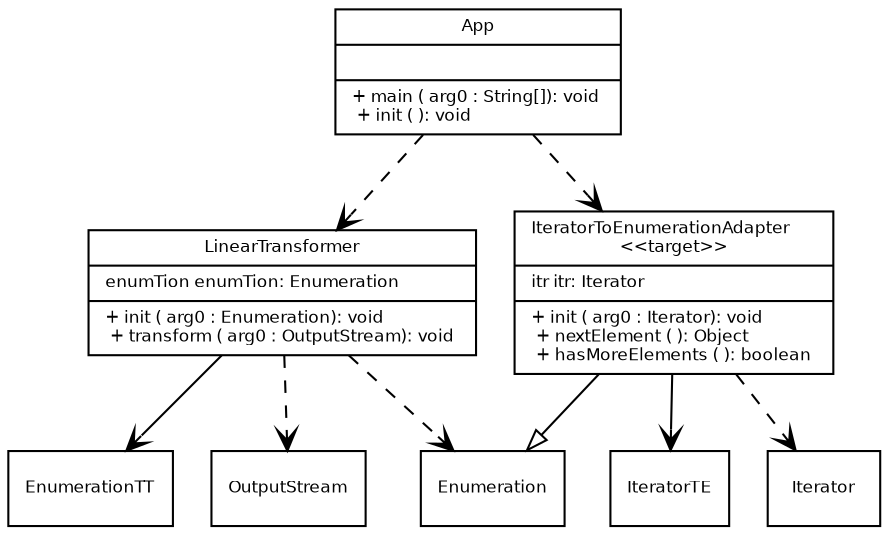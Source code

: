 strict digraph G {
    fontname = "Bitstream Vera Sans"
    fontsize = 8

    node [
    fontname = "Bitstream Vera Sans"
    fontsize = 8
    shape = "record"
    ]

    edge [
    fontname = "Bitstream Vera Sans"
    fontsize = 8
    ]
LinearTransformer [   
 label = " { LinearTransformer|enumTion enumTion: Enumeration \l |+ init ( arg0 : Enumeration): void \l + transform ( arg0 : OutputStream): void \l  
 } " 
 ]
 edge [ 
  style="solid", arrowhead= "vee" 
 ] 
LinearTransformer -> EnumerationTT 

 edge [ 
  style="dashed", arrowhead= "vee" 
 ] 

 edge [ 
  style="dashed", arrowhead= "vee" 
 ] 

 edge [ 
  style="dashed", arrowhead= "vee" 
 ] 

 edge [ 
  style="dashed", arrowhead= "vee" 
 ] 

 edge [ 
  style="dashed", arrowhead= "vee" 
 ] 
LinearTransformer -> OutputStream 

 edge [ 
  style="dashed", arrowhead= "vee" 
 ] 
LinearTransformer -> Enumeration 

 edge [ 
  style="dashed", arrowhead= "vee" 
 ] 
LinearTransformer -> Enumeration 

 edge [ 
  style="dashed", arrowhead= "vee" 
 ] 

 edge [ 
  style="dashed", arrowhead= "vee" 
 ] 

 edge [ 
  style="dashed", arrowhead= "vee" 
 ] 

 edge [ 
  style="dashed", arrowhead= "vee" 
 ] 

 edge [ 
  style="dashed", arrowhead= "vee" 
 ] 

 edge [ 
  style="dashed", arrowhead= "vee" 
 ] 
LinearTransformer -> OutputStream 

 edge [ 
  style="dashed", arrowhead= "vee" 
 ] 

 edge [ 
  style="dashed", arrowhead= "vee" 
 ] 
LinearTransformer -> OutputStream 

 edge [ 
  style="dashed", arrowhead= "vee" 
 ] 

 edge [ 
  style="dashed", arrowhead= "vee" 
 ] 

 edge [ 
  style="dashed", arrowhead= "vee" 
 ] 
LinearTransformer -> OutputStream 

 edge [ 
  style="dashed", arrowhead= "vee" 
 ] 
LinearTransformer -> OutputStream 

 edge [ 
  style="dashed", arrowhead= "vee" 
 ] 

 edge [ 
  style="dashed", arrowhead= "vee" 
 ] 
LinearTransformer -> OutputStream 

 edge [ 
  style="dashed", arrowhead= "vee" 
 ] 
LinearTransformer -> OutputStream 
IteratorToEnumerationAdapter [   
 label = " { IteratorToEnumerationAdapter\l\<\<target\>\>|itr itr: Iterator \l |+ init ( arg0 : Iterator): void \l + nextElement ( ): Object \l + hasMoreElements ( ): boolean \l  
 } " 
 ]
 edge [ 
  style="solid", arrowhead= "vee" 
 ] 
IteratorToEnumerationAdapter -> IteratorTE 

 edge [ 
  style="dashed", arrowhead= "vee" 
 ] 

 edge [ 
  style="dashed", arrowhead= "vee" 
 ] 

 edge [ 
  style="dashed", arrowhead= "vee" 
 ] 

 edge [ 
  style="dashed", arrowhead= "vee" 
 ] 
IteratorToEnumerationAdapter -> Iterator 

 edge [ 
  style="dashed", arrowhead= "vee" 
 ] 

 edge [ 
  style="dashed", arrowhead= "vee" 
 ] 
IteratorToEnumerationAdapter -> Iterator 
 edge [
 style="solid", arrowhead = "empty"
]
IteratorToEnumerationAdapter -> Enumeration 
App [   
 label = " { App||+ main ( arg0 : String[]): void \l + init ( ): void \l  
 } " 
 ]
 edge [ 
  style="dashed", arrowhead= "vee" 
 ] 

 edge [ 
  style="dashed", arrowhead= "vee" 
 ] 

 edge [ 
  style="dashed", arrowhead= "vee" 
 ] 

 edge [ 
  style="dashed", arrowhead= "vee" 
 ] 

 edge [ 
  style="dashed", arrowhead= "vee" 
 ] 

 edge [ 
  style="dashed", arrowhead= "vee" 
 ] 

 edge [ 
  style="dashed", arrowhead= "vee" 
 ] 

 edge [ 
  style="dashed", arrowhead= "vee" 
 ] 

 edge [ 
  style="dashed", arrowhead= "vee" 
 ] 
App -> IteratorToEnumerationAdapter 

 edge [ 
  style="dashed", arrowhead= "vee" 
 ] 
App -> LinearTransformer 

 edge [ 
  style="dashed", arrowhead= "vee" 
 ] 
App -> LinearTransformer 

 edge [ 
  style="dashed", arrowhead= "vee" 
 ] 

 edge [ 
  style="dashed", arrowhead= "vee" 
 ] 
}